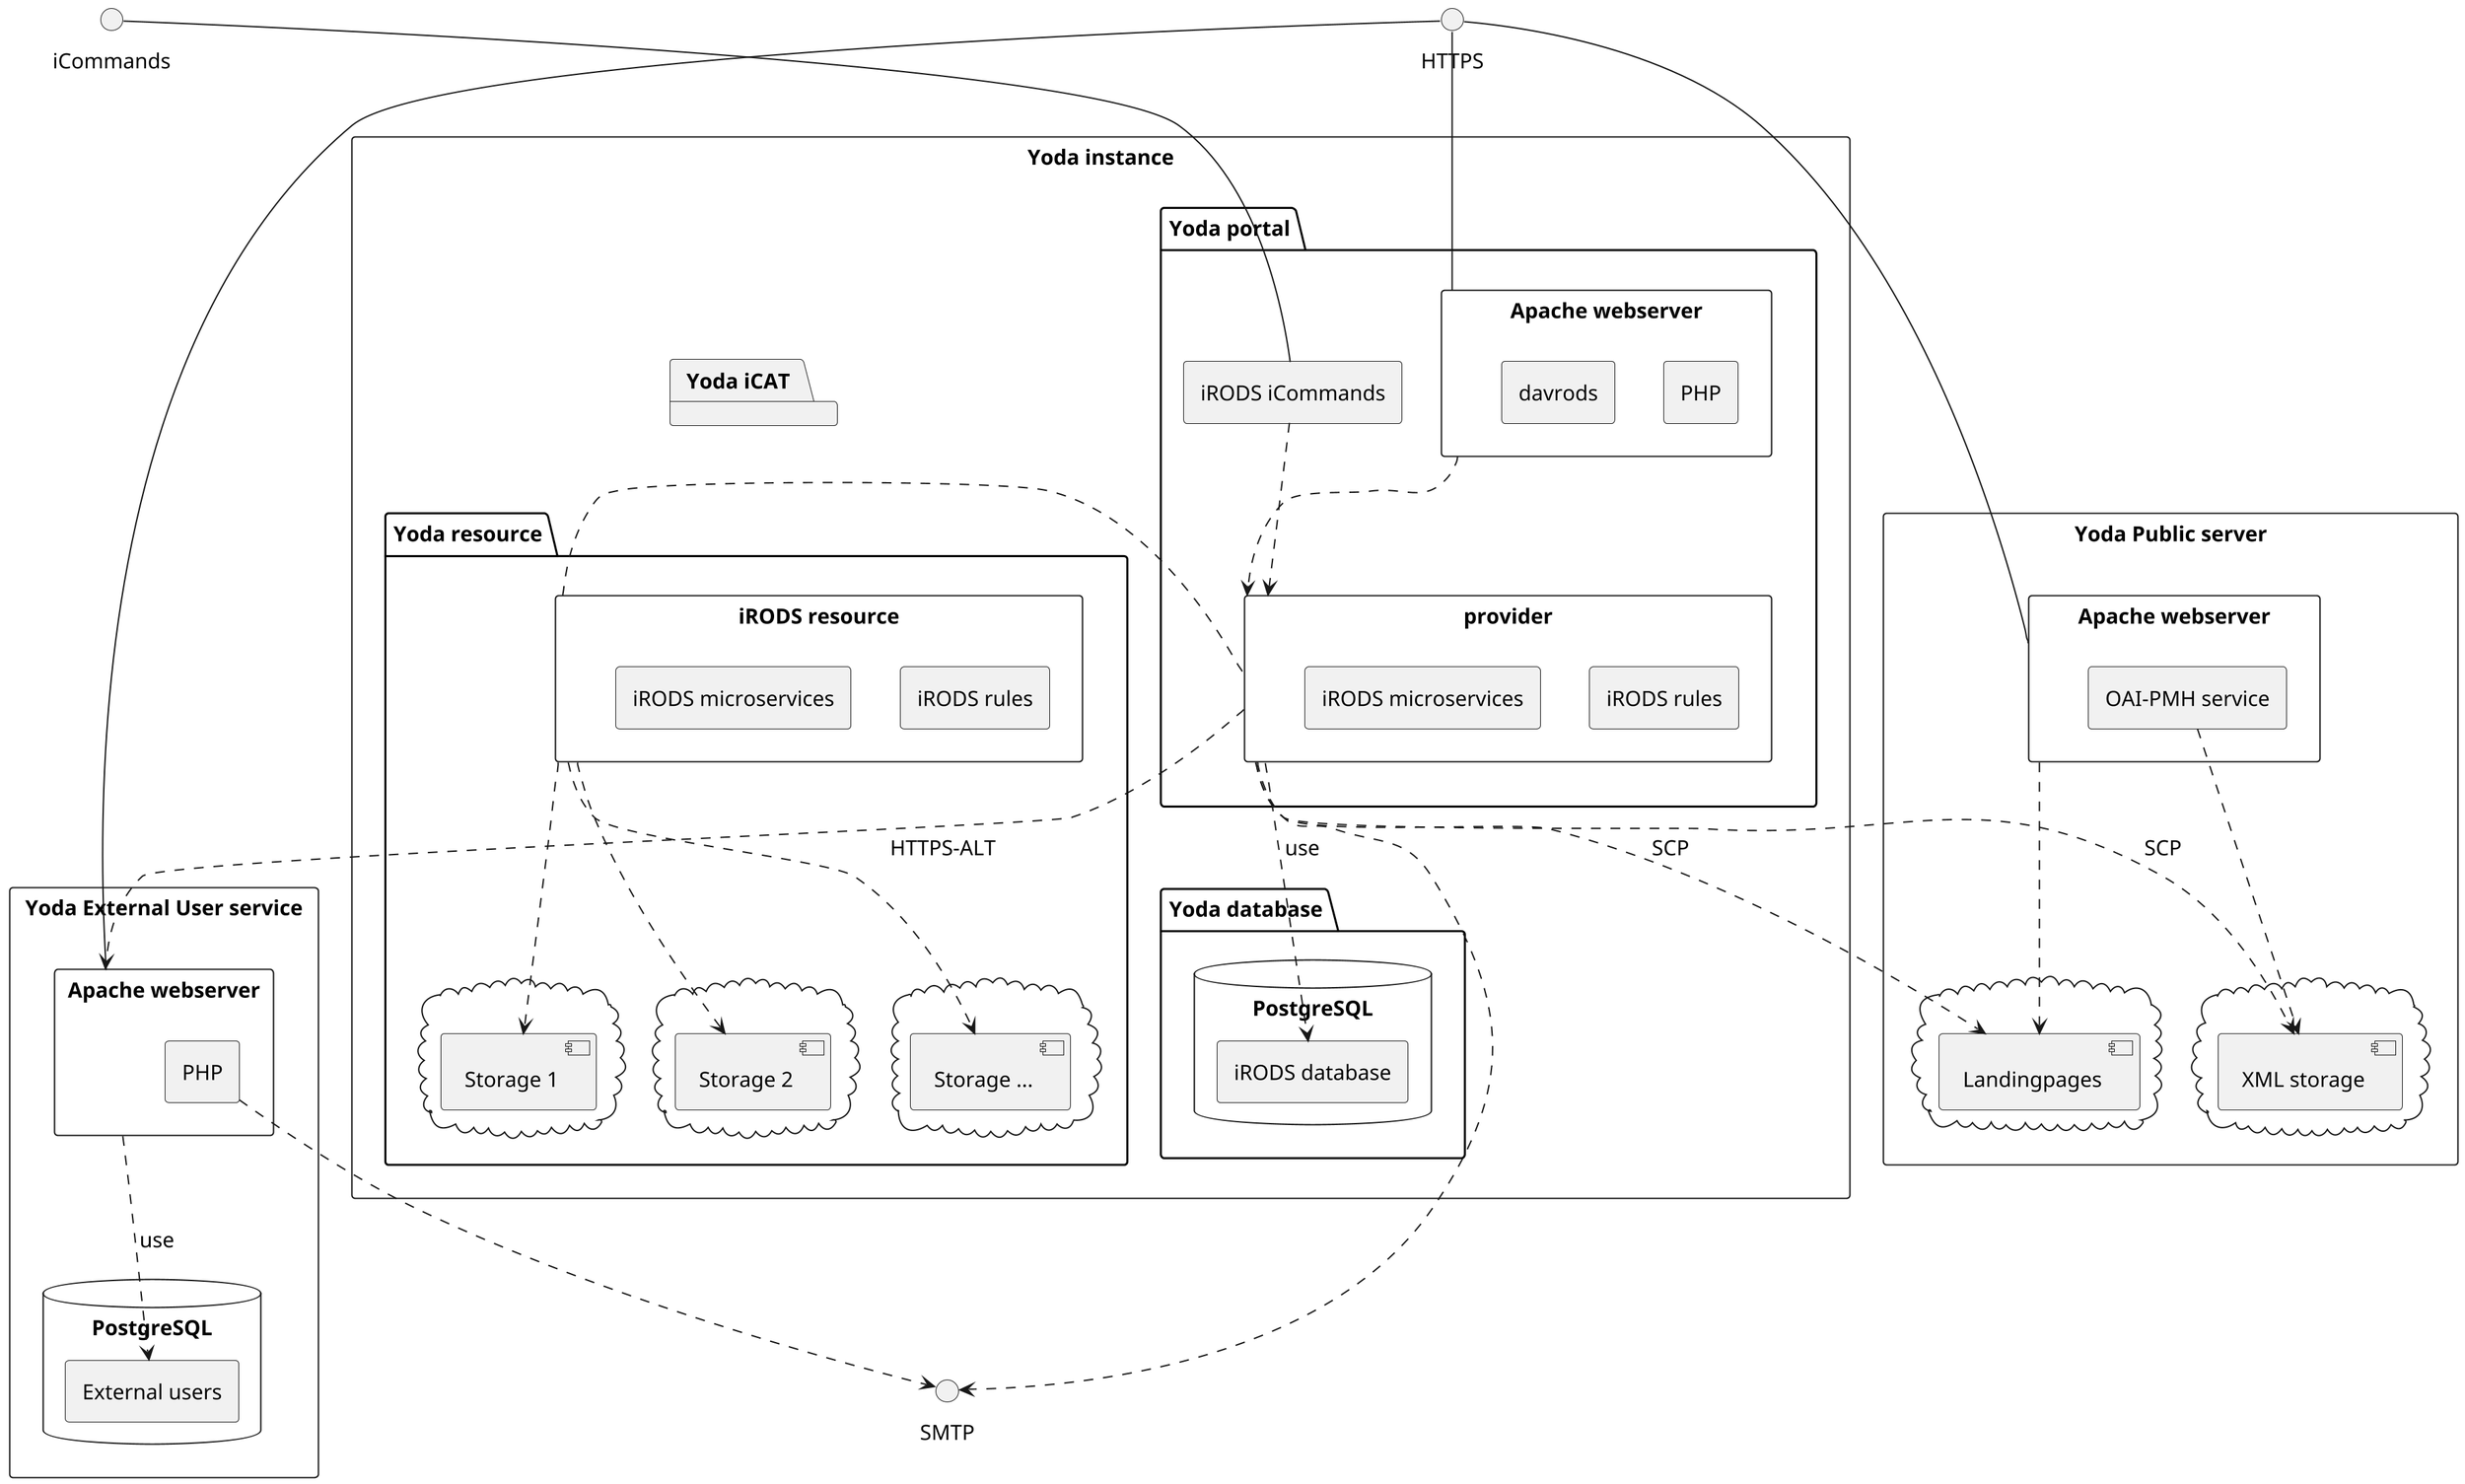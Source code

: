 @startuml

skinparam defaultFontName CMU Serif
skinparam defaultFontSize 15
skinparam padding 2
skinparam shadowing false
skinparam dpi 200

rectangle "Yoda instance" {

    package "Yoda portal" {
        rectangle "Apache webserver" as portalweb {
            rectangle "PHP" as portalphp {
            }
            rectangle "davrods" as davrods {
            }		    
	}

        rectangle "iRODS iCommands" as icommands {	    
	}
	
        portalweb .d.> provider
        icommands .d.> provider	
    }

    package "Yoda database" {
        database "PostgreSQL" as icatdb{
            rectangle "iRODS database" as iCAT {
            }
        }
    }

    package "Yoda iCAT" {
        rectangle "iRODS iCAT" as provider {
            rectangle "iRODS rules" as icatrules {
            }
            rectangle "iRODS microservices" as icatmicroservices {
            }	    
        }
    }

    package "Yoda resource" {
        rectangle "iRODS resource" as consumer {
            rectangle "iRODS rules" as rescrules {
            }
            rectangle "iRODS microservices" as rescmicroservices {
            }
        }

        cloud {
          [Storage 1]
        }

        cloud {
          [Storage 2]
        }

        cloud {
          [Storage ...]
        }

        consumer .r-- provider
	consumer .d.> [Storage 1]
	consumer .d.> [Storage 2]
	consumer .d.> [Storage ...]		
    }

    provider .d.> iCAT : use
    
}

rectangle "Yoda Public server" {
    rectangle "Apache webserver" as publicweb {
        rectangle "OAI-PMH service" as moai {
        }    
    }

    cloud {
      [XML storage]
    }

    cloud {
      [Landingpages]
    }

    publicweb .d.> [Landingpages]
    moai .d.> [XML storage]
}

rectangle "Yoda External User service" {
    rectangle "Apache webserver" as extweb {
        rectangle "PHP" as extphp {
        }      
    }

    database "PostgreSQL" as extdb {
        rectangle "External users" as extusers {
        }
    }

    extweb .d.> extusers : use
}

HTTPS -- portalweb
HTTPS -r- publicweb
HTTPS -r- extweb
iCommands -- icommands
provider .d.> [XML storage] : SCP
provider .d.> [Landingpages] : SCP
provider .d.> extweb : HTTPS-ALT

provider .d.> SMTP
extphp .d.> SMTP

@enduml
